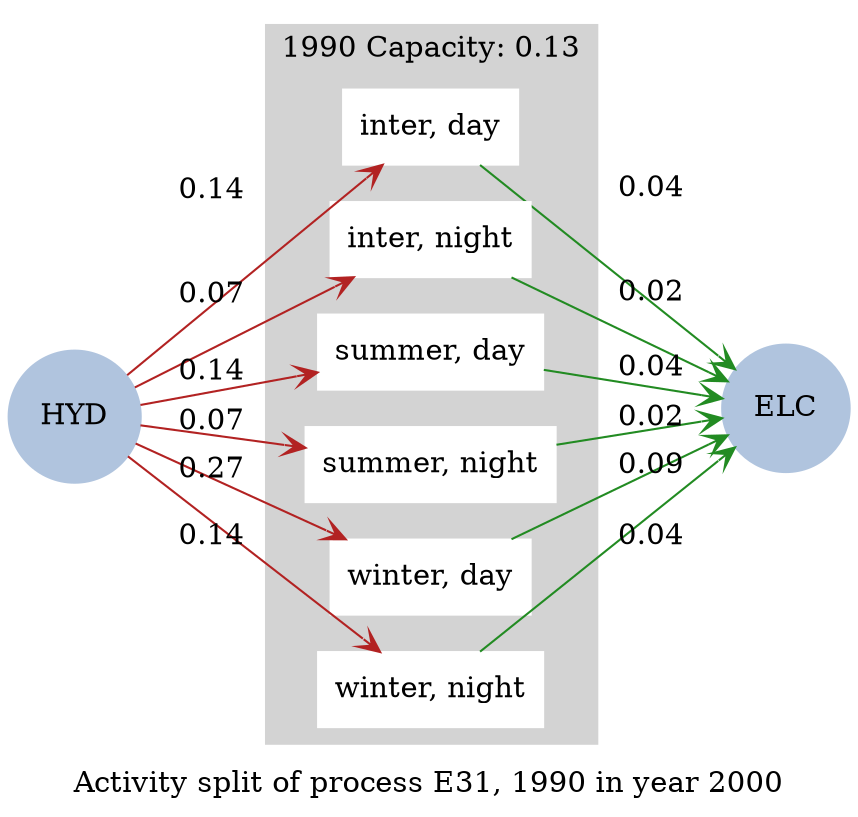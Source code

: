 strict digraph model {
	label = "Activity split of process E31, 1990 in year 2000" ;

	compound    = "True" ;
	concentrate = "True";
	rankdir     = "LR" ;
	splines     = "False" ;

	node [ style="filled" ] ;
	edge [ arrowhead="vee" ] ;

	subgraph cluster_slices {
		label = "1990 Capacity: 0.13" ;

		color = "lightgrey" ;
		rank  = "same" ;
		style = "filled" ;

		node [ color="white", shape="box" ] ;

		"inter, day" ;
		"inter, night" ;
		"summer, day" ;
		"summer, night" ;
		"winter, day" ;
		"winter, night" ;
	}

	subgraph energy_carriers {
		node [
		  color     = "lightsteelblue",
		  fontcolor = "black",
		  shape     = "circle"
		] ;

		"ELC" [ href="../commodities/rc_ELC_2000.svg" ] ;
		"HYD" [ href="../commodities/rc_HYD_2000.svg" ] ;
	}

	subgraph inputs {
		edge [ color="firebrick" ] ;

		"HYD" -> "inter, day"    [ label="0.14" ] ;
		"HYD" -> "inter, night"  [ label="0.07" ] ;
		"HYD" -> "summer, day"   [ label="0.14" ] ;
		"HYD" -> "summer, night" [ label="0.07" ] ;
		"HYD" -> "winter, day"   [ label="0.27" ] ;
		"HYD" -> "winter, night" [ label="0.14" ] ;
	}

	subgraph outputs {
		edge [ color="forestgreen" ] ;

		"inter, day"    -> "ELC" [ label="0.04" ] ;
		"inter, night"  -> "ELC" [ label="0.02" ] ;
		"summer, day"   -> "ELC" [ label="0.04" ] ;
		"summer, night" -> "ELC" [ label="0.02" ] ;
		"winter, day"   -> "ELC" [ label="0.09" ] ;
		"winter, night" -> "ELC" [ label="0.04" ] ;
	}
}
